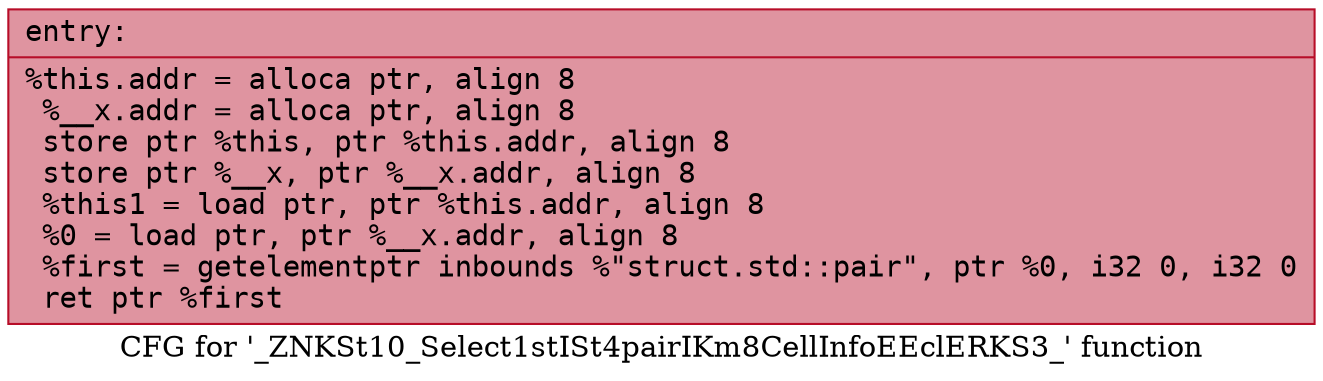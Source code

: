 digraph "CFG for '_ZNKSt10_Select1stISt4pairIKm8CellInfoEEclERKS3_' function" {
	label="CFG for '_ZNKSt10_Select1stISt4pairIKm8CellInfoEEclERKS3_' function";

	Node0x562da203f1f0 [shape=record,color="#b70d28ff", style=filled, fillcolor="#b70d2870" fontname="Courier",label="{entry:\l|  %this.addr = alloca ptr, align 8\l  %__x.addr = alloca ptr, align 8\l  store ptr %this, ptr %this.addr, align 8\l  store ptr %__x, ptr %__x.addr, align 8\l  %this1 = load ptr, ptr %this.addr, align 8\l  %0 = load ptr, ptr %__x.addr, align 8\l  %first = getelementptr inbounds %\"struct.std::pair\", ptr %0, i32 0, i32 0\l  ret ptr %first\l}"];
}
